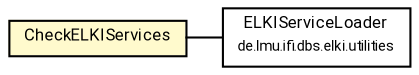 #!/usr/local/bin/dot
#
# Class diagram 
# Generated by UMLGraph version R5_7_2-60-g0e99a6 (http://www.spinellis.gr/umlgraph/)
#

digraph G {
	graph [fontnames="svg"]
	edge [fontname="Roboto",fontsize=7,labelfontname="Roboto",labelfontsize=7,color="black"];
	node [fontname="Roboto",fontcolor="black",fontsize=8,shape=plaintext,margin=0,width=0,height=0];
	nodesep=0.15;
	ranksep=0.25;
	rankdir=LR;
	// de.lmu.ifi.dbs.elki.utilities.ELKIServiceLoader
	c2396112 [label=<<table title="de.lmu.ifi.dbs.elki.utilities.ELKIServiceLoader" border="0" cellborder="1" cellspacing="0" cellpadding="2" href="../../utilities/ELKIServiceLoader.html" target="_parent">
		<tr><td><table border="0" cellspacing="0" cellpadding="1">
		<tr><td align="center" balign="center"> <font face="Roboto">ELKIServiceLoader</font> </td></tr>
		<tr><td align="center" balign="center"> <font face="Roboto" point-size="7.0">de.lmu.ifi.dbs.elki.utilities</font> </td></tr>
		</table></td></tr>
		</table>>, URL="../../utilities/ELKIServiceLoader.html"];
	// de.lmu.ifi.dbs.elki.application.internal.CheckELKIServices
	c2396183 [label=<<table title="de.lmu.ifi.dbs.elki.application.internal.CheckELKIServices" border="0" cellborder="1" cellspacing="0" cellpadding="2" bgcolor="lemonChiffon" href="CheckELKIServices.html" target="_parent">
		<tr><td><table border="0" cellspacing="0" cellpadding="1">
		<tr><td align="center" balign="center"> <font face="Roboto">CheckELKIServices</font> </td></tr>
		</table></td></tr>
		</table>>, URL="CheckELKIServices.html"];
	// de.lmu.ifi.dbs.elki.application.internal.CheckELKIServices assoc de.lmu.ifi.dbs.elki.utilities.ELKIServiceLoader
	c2396183 -> c2396112 [arrowhead=none,weight=2];
}

